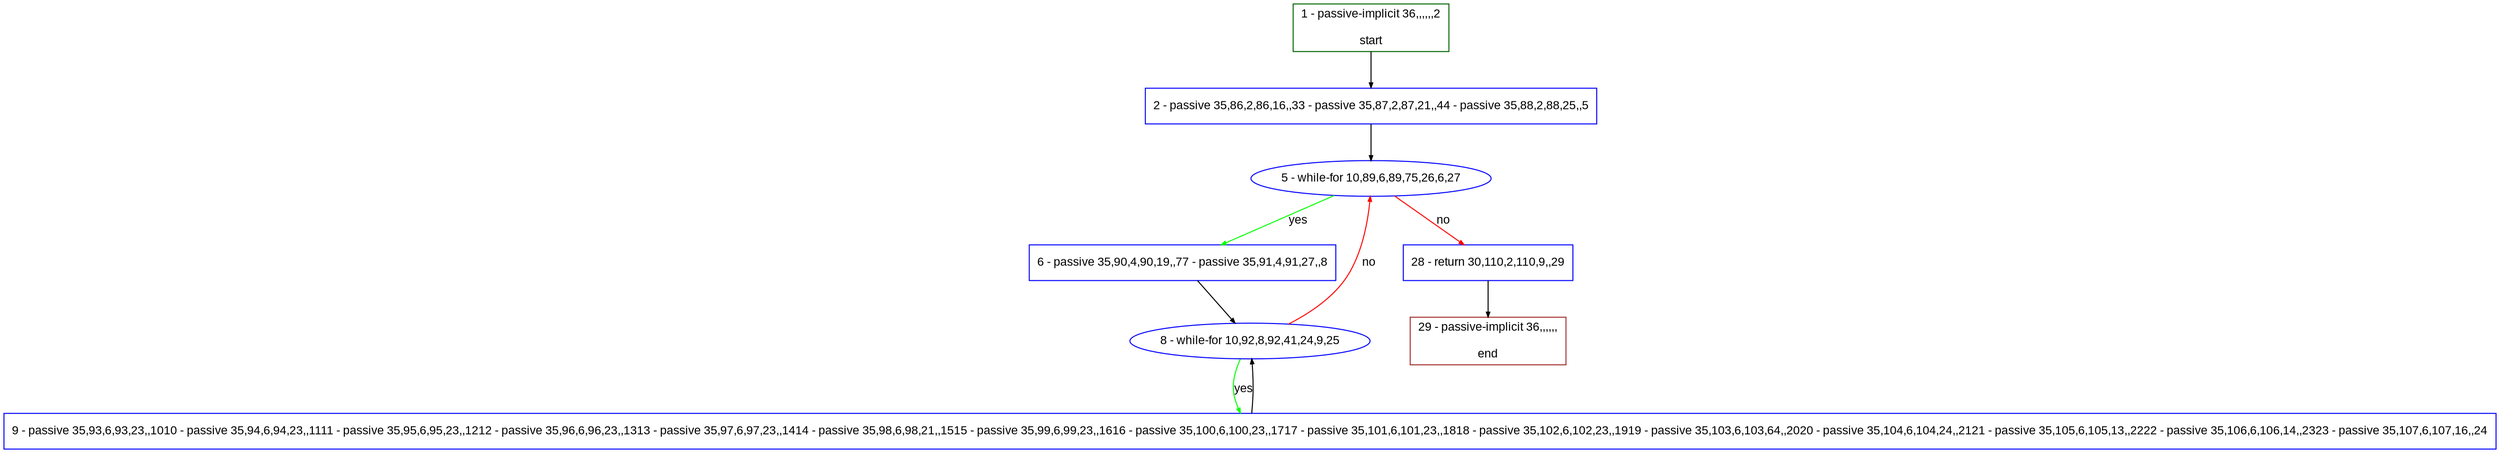 digraph "" {
  graph [pack="true", label="", fontsize="12", packmode="clust", fontname="Arial", fillcolor="#FFFFCC", bgcolor="white", style="rounded,filled", compound="true"];
  node [node_initialized="no", label="", color="grey", fontsize="12", fillcolor="white", fontname="Arial", style="filled", shape="rectangle", compound="true", fixedsize="false"];
  edge [fontcolor="black", arrowhead="normal", arrowtail="none", arrowsize="0.5", ltail="", label="", color="black", fontsize="12", lhead="", fontname="Arial", dir="forward", compound="true"];
  __N1 [label="2 - passive 35,86,2,86,16,,33 - passive 35,87,2,87,21,,44 - passive 35,88,2,88,25,,5", color="#0000ff", fillcolor="#ffffff", style="filled", shape="box"];
  __N2 [label="1 - passive-implicit 36,,,,,,2\n\nstart", color="#006400", fillcolor="#ffffff", style="filled", shape="box"];
  __N3 [label="5 - while-for 10,89,6,89,75,26,6,27", color="#0000ff", fillcolor="#ffffff", style="filled", shape="oval"];
  __N4 [label="6 - passive 35,90,4,90,19,,77 - passive 35,91,4,91,27,,8", color="#0000ff", fillcolor="#ffffff", style="filled", shape="box"];
  __N5 [label="28 - return 30,110,2,110,9,,29", color="#0000ff", fillcolor="#ffffff", style="filled", shape="box"];
  __N6 [label="8 - while-for 10,92,8,92,41,24,9,25", color="#0000ff", fillcolor="#ffffff", style="filled", shape="oval"];
  __N7 [label="9 - passive 35,93,6,93,23,,1010 - passive 35,94,6,94,23,,1111 - passive 35,95,6,95,23,,1212 - passive 35,96,6,96,23,,1313 - passive 35,97,6,97,23,,1414 - passive 35,98,6,98,21,,1515 - passive 35,99,6,99,23,,1616 - passive 35,100,6,100,23,,1717 - passive 35,101,6,101,23,,1818 - passive 35,102,6,102,23,,1919 - passive 35,103,6,103,64,,2020 - passive 35,104,6,104,24,,2121 - passive 35,105,6,105,13,,2222 - passive 35,106,6,106,14,,2323 - passive 35,107,6,107,16,,24", color="#0000ff", fillcolor="#ffffff", style="filled", shape="box"];
  __N8 [label="29 - passive-implicit 36,,,,,,\n\nend", color="#a52a2a", fillcolor="#ffffff", style="filled", shape="box"];
  __N2 -> __N1 [arrowhead="normal", arrowtail="none", color="#000000", label="", dir="forward"];
  __N1 -> __N3 [arrowhead="normal", arrowtail="none", color="#000000", label="", dir="forward"];
  __N3 -> __N4 [arrowhead="normal", arrowtail="none", color="#00ff00", label="yes", dir="forward"];
  __N3 -> __N5 [arrowhead="normal", arrowtail="none", color="#ff0000", label="no", dir="forward"];
  __N4 -> __N6 [arrowhead="normal", arrowtail="none", color="#000000", label="", dir="forward"];
  __N6 -> __N3 [arrowhead="normal", arrowtail="none", color="#ff0000", label="no", dir="forward"];
  __N6 -> __N7 [arrowhead="normal", arrowtail="none", color="#00ff00", label="yes", dir="forward"];
  __N7 -> __N6 [arrowhead="normal", arrowtail="none", color="#000000", label="", dir="forward"];
  __N5 -> __N8 [arrowhead="normal", arrowtail="none", color="#000000", label="", dir="forward"];
}
